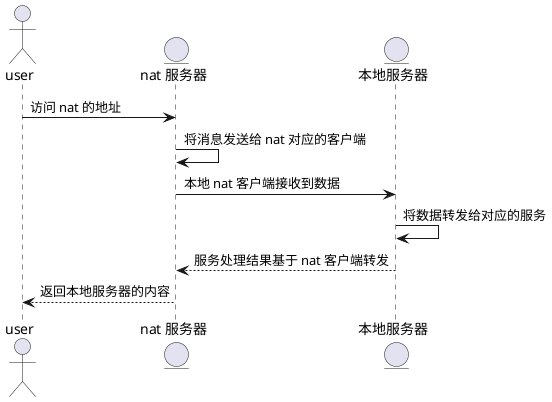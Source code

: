 @startuml
actor user as u
entity "nat 服务器" as fs
entity "本地服务器" as ls

u -> fs:访问 nat 的地址
fs -> fs: 将消息发送给 nat 对应的客户端
fs-> ls: 本地 nat 客户端接收到数据
ls->ls: 将数据转发给对应的服务
ls-->fs:服务处理结果基于 nat 客户端转发
fs-->u:返回本地服务器的内容

@enduml